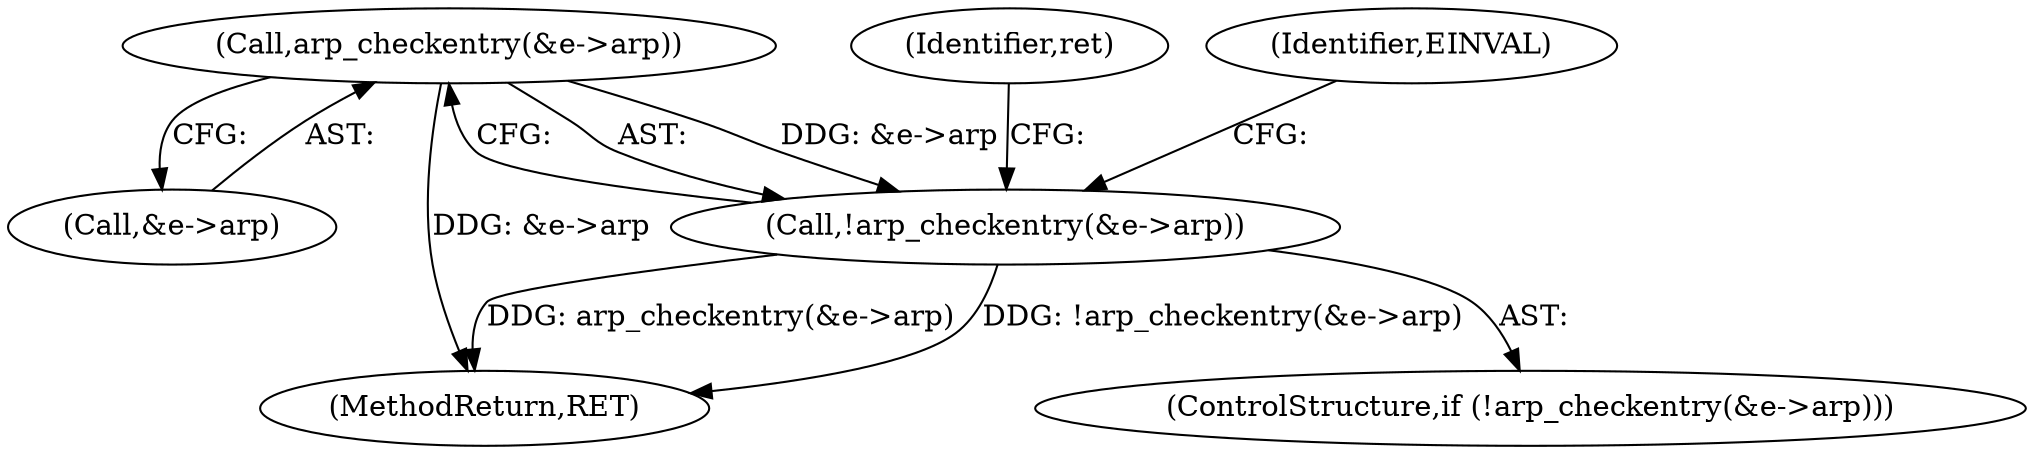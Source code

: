 digraph "0_linux_ce683e5f9d045e5d67d1312a42b359cb2ab2a13c@pointer" {
"1000151" [label="(Call,arp_checkentry(&e->arp))"];
"1000150" [label="(Call,!arp_checkentry(&e->arp))"];
"1000149" [label="(ControlStructure,if (!arp_checkentry(&e->arp)))"];
"1000152" [label="(Call,&e->arp)"];
"1000334" [label="(MethodReturn,RET)"];
"1000160" [label="(Identifier,ret)"];
"1000150" [label="(Call,!arp_checkentry(&e->arp))"];
"1000151" [label="(Call,arp_checkentry(&e->arp))"];
"1000158" [label="(Identifier,EINVAL)"];
"1000151" -> "1000150"  [label="AST: "];
"1000151" -> "1000152"  [label="CFG: "];
"1000152" -> "1000151"  [label="AST: "];
"1000150" -> "1000151"  [label="CFG: "];
"1000151" -> "1000334"  [label="DDG: &e->arp"];
"1000151" -> "1000150"  [label="DDG: &e->arp"];
"1000150" -> "1000149"  [label="AST: "];
"1000158" -> "1000150"  [label="CFG: "];
"1000160" -> "1000150"  [label="CFG: "];
"1000150" -> "1000334"  [label="DDG: arp_checkentry(&e->arp)"];
"1000150" -> "1000334"  [label="DDG: !arp_checkentry(&e->arp)"];
}
